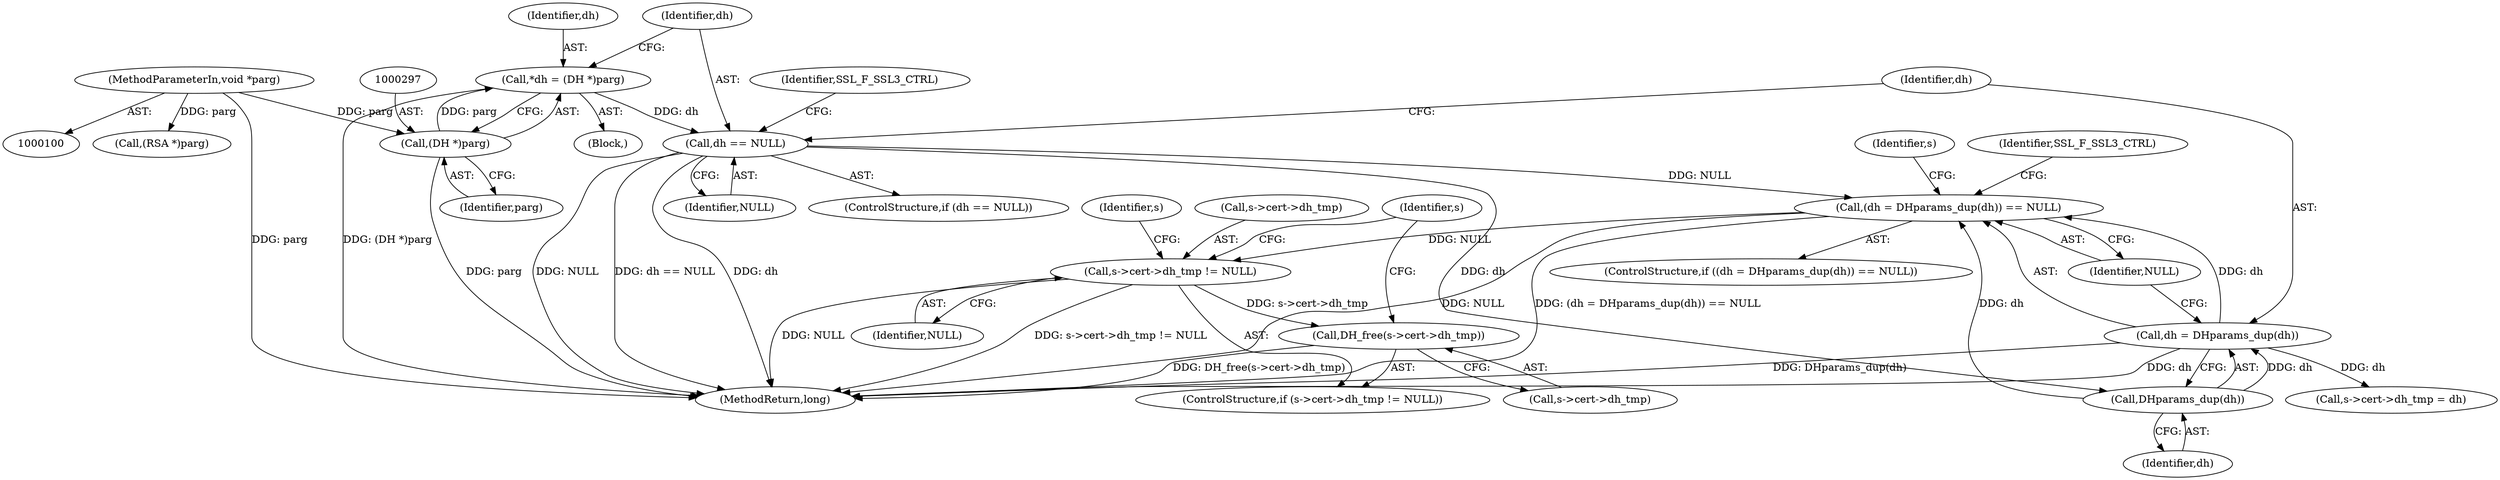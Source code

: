 digraph "0_openssl_c5b831f21d0d29d1e517d139d9d101763f60c9a2@API" {
"1000330" [label="(Call,DH_free(s->cert->dh_tmp))"];
"1000323" [label="(Call,s->cert->dh_tmp != NULL)"];
"1000310" [label="(Call,(dh = DHparams_dup(dh)) == NULL)"];
"1000311" [label="(Call,dh = DHparams_dup(dh))"];
"1000313" [label="(Call,DHparams_dup(dh))"];
"1000300" [label="(Call,dh == NULL)"];
"1000294" [label="(Call,*dh = (DH *)parg)"];
"1000296" [label="(Call,(DH *)parg)"];
"1000104" [label="(MethodParameterIn,void *parg)"];
"1000326" [label="(Identifier,s)"];
"1000322" [label="(ControlStructure,if (s->cert->dh_tmp != NULL))"];
"1000296" [label="(Call,(DH *)parg)"];
"1000331" [label="(Call,s->cert->dh_tmp)"];
"1000333" [label="(Identifier,s)"];
"1000295" [label="(Identifier,dh)"];
"1000305" [label="(Identifier,SSL_F_SSL3_CTRL)"];
"1000298" [label="(Identifier,parg)"];
"1000318" [label="(Identifier,SSL_F_SSL3_CTRL)"];
"1000309" [label="(ControlStructure,if ((dh = DHparams_dup(dh)) == NULL))"];
"1000300" [label="(Call,dh == NULL)"];
"1000315" [label="(Identifier,NULL)"];
"1000312" [label="(Identifier,dh)"];
"1000323" [label="(Call,s->cert->dh_tmp != NULL)"];
"1000311" [label="(Call,dh = DHparams_dup(dh))"];
"1000313" [label="(Call,DHparams_dup(dh))"];
"1000292" [label="(Block,)"];
"1000372" [label="(MethodReturn,long)"];
"1000310" [label="(Call,(dh = DHparams_dup(dh)) == NULL)"];
"1000302" [label="(Identifier,NULL)"];
"1000104" [label="(MethodParameterIn,void *parg)"];
"1000299" [label="(ControlStructure,if (dh == NULL))"];
"1000301" [label="(Identifier,dh)"];
"1000339" [label="(Identifier,s)"];
"1000330" [label="(Call,DH_free(s->cert->dh_tmp))"];
"1000232" [label="(Call,(RSA *)parg)"];
"1000324" [label="(Call,s->cert->dh_tmp)"];
"1000336" [label="(Call,s->cert->dh_tmp = dh)"];
"1000294" [label="(Call,*dh = (DH *)parg)"];
"1000329" [label="(Identifier,NULL)"];
"1000314" [label="(Identifier,dh)"];
"1000330" -> "1000322"  [label="AST: "];
"1000330" -> "1000331"  [label="CFG: "];
"1000331" -> "1000330"  [label="AST: "];
"1000339" -> "1000330"  [label="CFG: "];
"1000330" -> "1000372"  [label="DDG: DH_free(s->cert->dh_tmp)"];
"1000323" -> "1000330"  [label="DDG: s->cert->dh_tmp"];
"1000323" -> "1000322"  [label="AST: "];
"1000323" -> "1000329"  [label="CFG: "];
"1000324" -> "1000323"  [label="AST: "];
"1000329" -> "1000323"  [label="AST: "];
"1000333" -> "1000323"  [label="CFG: "];
"1000339" -> "1000323"  [label="CFG: "];
"1000323" -> "1000372"  [label="DDG: s->cert->dh_tmp != NULL"];
"1000323" -> "1000372"  [label="DDG: NULL"];
"1000310" -> "1000323"  [label="DDG: NULL"];
"1000310" -> "1000309"  [label="AST: "];
"1000310" -> "1000315"  [label="CFG: "];
"1000311" -> "1000310"  [label="AST: "];
"1000315" -> "1000310"  [label="AST: "];
"1000318" -> "1000310"  [label="CFG: "];
"1000326" -> "1000310"  [label="CFG: "];
"1000310" -> "1000372"  [label="DDG: (dh = DHparams_dup(dh)) == NULL"];
"1000310" -> "1000372"  [label="DDG: NULL"];
"1000311" -> "1000310"  [label="DDG: dh"];
"1000313" -> "1000310"  [label="DDG: dh"];
"1000300" -> "1000310"  [label="DDG: NULL"];
"1000311" -> "1000313"  [label="CFG: "];
"1000312" -> "1000311"  [label="AST: "];
"1000313" -> "1000311"  [label="AST: "];
"1000315" -> "1000311"  [label="CFG: "];
"1000311" -> "1000372"  [label="DDG: dh"];
"1000311" -> "1000372"  [label="DDG: DHparams_dup(dh)"];
"1000313" -> "1000311"  [label="DDG: dh"];
"1000311" -> "1000336"  [label="DDG: dh"];
"1000313" -> "1000314"  [label="CFG: "];
"1000314" -> "1000313"  [label="AST: "];
"1000300" -> "1000313"  [label="DDG: dh"];
"1000300" -> "1000299"  [label="AST: "];
"1000300" -> "1000302"  [label="CFG: "];
"1000301" -> "1000300"  [label="AST: "];
"1000302" -> "1000300"  [label="AST: "];
"1000305" -> "1000300"  [label="CFG: "];
"1000312" -> "1000300"  [label="CFG: "];
"1000300" -> "1000372"  [label="DDG: dh"];
"1000300" -> "1000372"  [label="DDG: NULL"];
"1000300" -> "1000372"  [label="DDG: dh == NULL"];
"1000294" -> "1000300"  [label="DDG: dh"];
"1000294" -> "1000292"  [label="AST: "];
"1000294" -> "1000296"  [label="CFG: "];
"1000295" -> "1000294"  [label="AST: "];
"1000296" -> "1000294"  [label="AST: "];
"1000301" -> "1000294"  [label="CFG: "];
"1000294" -> "1000372"  [label="DDG: (DH *)parg"];
"1000296" -> "1000294"  [label="DDG: parg"];
"1000296" -> "1000298"  [label="CFG: "];
"1000297" -> "1000296"  [label="AST: "];
"1000298" -> "1000296"  [label="AST: "];
"1000296" -> "1000372"  [label="DDG: parg"];
"1000104" -> "1000296"  [label="DDG: parg"];
"1000104" -> "1000100"  [label="AST: "];
"1000104" -> "1000372"  [label="DDG: parg"];
"1000104" -> "1000232"  [label="DDG: parg"];
}
